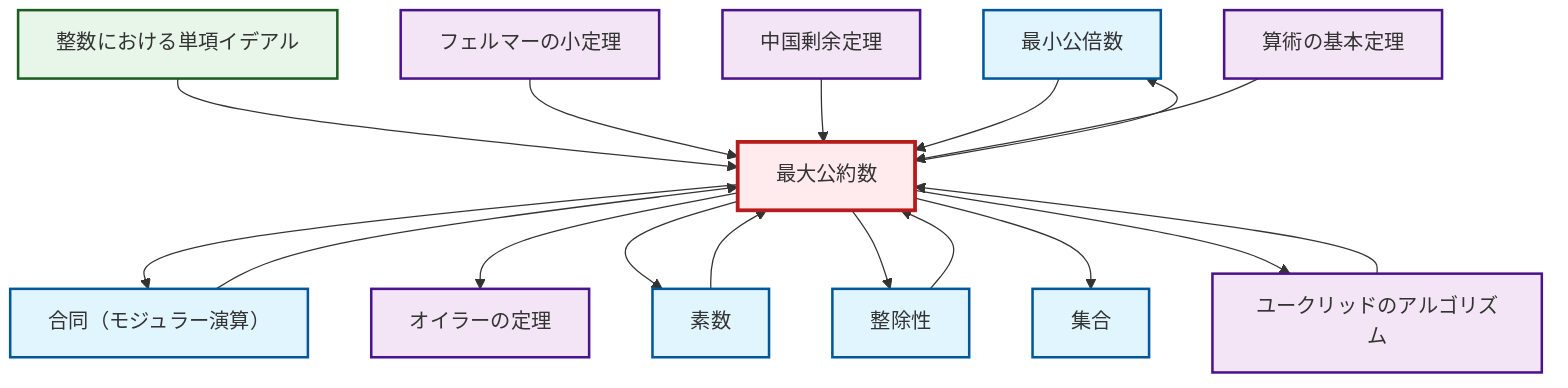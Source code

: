 graph TD
    classDef definition fill:#e1f5fe,stroke:#01579b,stroke-width:2px
    classDef theorem fill:#f3e5f5,stroke:#4a148c,stroke-width:2px
    classDef axiom fill:#fff3e0,stroke:#e65100,stroke-width:2px
    classDef example fill:#e8f5e9,stroke:#1b5e20,stroke-width:2px
    classDef current fill:#ffebee,stroke:#b71c1c,stroke-width:3px
    def-lcm["最小公倍数"]:::definition
    thm-chinese-remainder["中国剰余定理"]:::theorem
    ex-principal-ideal["整数における単項イデアル"]:::example
    def-prime["素数"]:::definition
    def-gcd["最大公約数"]:::definition
    thm-euclidean-algorithm["ユークリッドのアルゴリズム"]:::theorem
    thm-fundamental-arithmetic["算術の基本定理"]:::theorem
    thm-fermat-little["フェルマーの小定理"]:::theorem
    def-divisibility["整除性"]:::definition
    def-set["集合"]:::definition
    def-congruence["合同（モジュラー演算）"]:::definition
    thm-euler["オイラーの定理"]:::theorem
    ex-principal-ideal --> def-gcd
    thm-fermat-little --> def-gcd
    def-gcd --> def-congruence
    thm-chinese-remainder --> def-gcd
    def-lcm --> def-gcd
    def-divisibility --> def-gcd
    def-gcd --> def-lcm
    def-gcd --> thm-euler
    thm-euclidean-algorithm --> def-gcd
    def-gcd --> def-prime
    thm-fundamental-arithmetic --> def-gcd
    def-prime --> def-gcd
    def-gcd --> def-divisibility
    def-congruence --> def-gcd
    def-gcd --> def-set
    def-gcd --> thm-euclidean-algorithm
    class def-gcd current